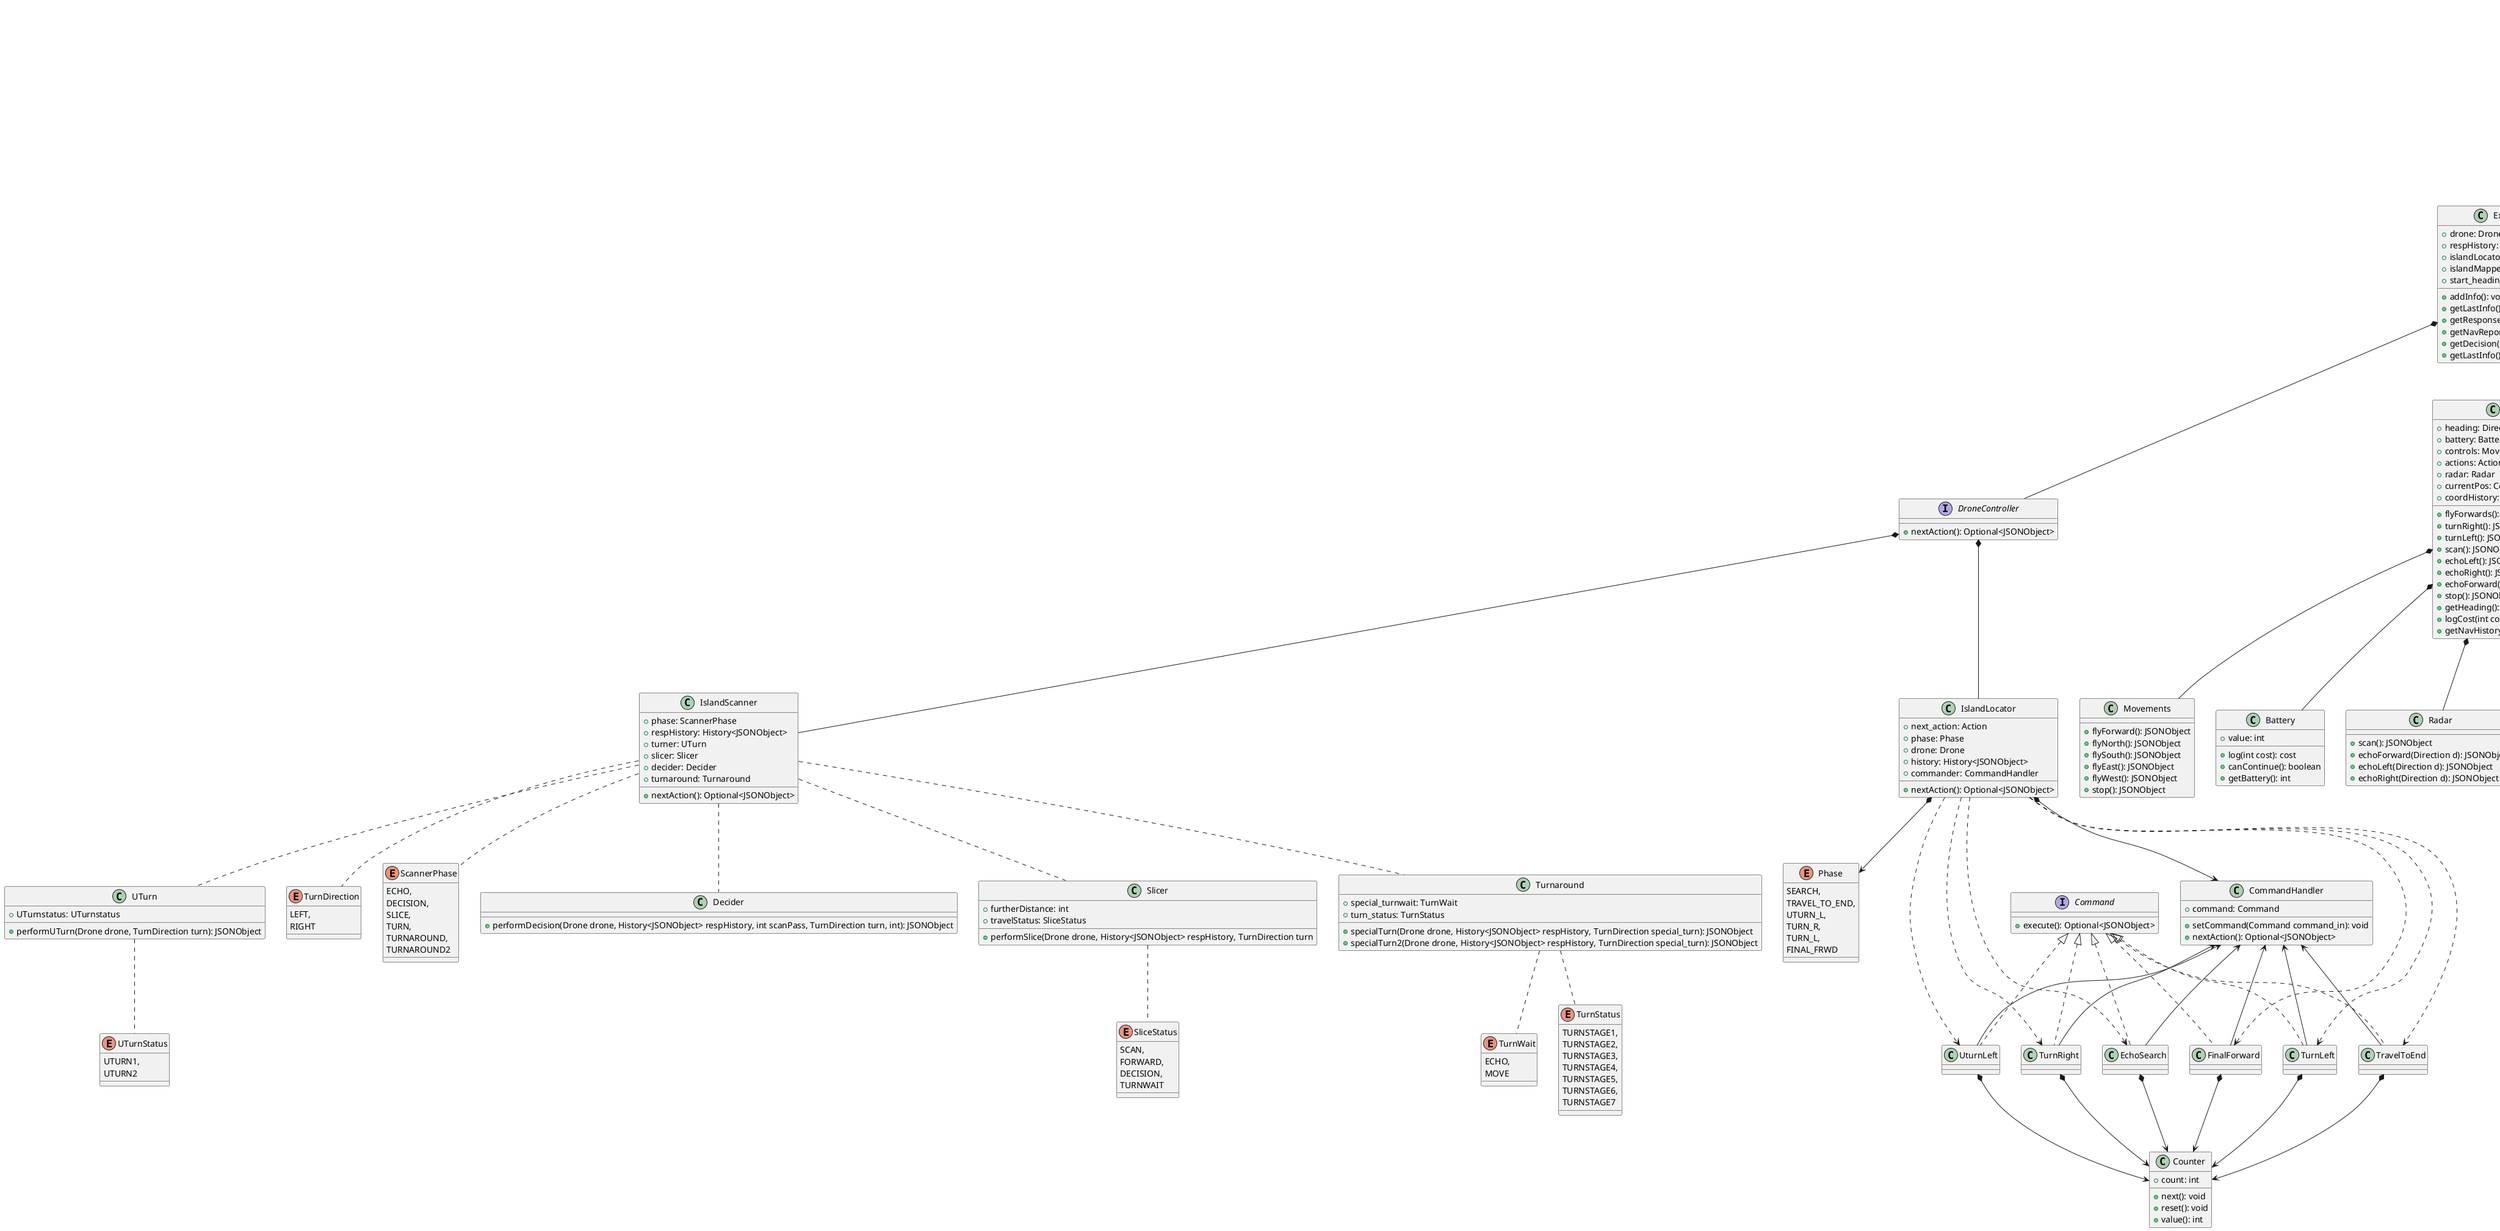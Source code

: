 @startuml
class Explorer {
  +manager: ExplorationManager
  +siteTracker: SiteTracker
  +initialize(): void
  +takeDecision(): String
  +deliverFinalReport(): String
}

class ExplorationManager {
  +drone: Drone
  +respHistory: ResponseHistory
  +islandLocator: DroneController
  +islandMapper: DroneController
  +start_heading: Direction
  +addInfo(): void
  +getLastInfo(): void
  +getResponseReport(): List<JSONObject>
  +getNavReport(): List<Coordinate>
  +getDecision(): JSONObject
  +getLastInfo(): JSONObject
}

interface History {
  +addItem(T item): void
	+getLast(): T
	+getItems(int offset): List<T>
	+getItems(int start, int end): List<T> 
	+getSize():int 
}

interface DroneController {
  +nextAction(): Optional<JSONObject>
}

interface PointOfInterest {
  +id(): String
  +coord(): Coordinate
}

class ResponseHistory {
  +responseHistory: ArrayList<JSONObject>
  +addItem(JSONObject j): void
  +getLast(): JSONObject
  +getItems(int offset): List<JSONObject>
	+getItems(int start, int end): List<JSONObject> 
	+getItem(int index): JSONObject
	+getSize():int
}

enum Phase{
  SEARCH,
	TRAVEL_TO_END,
	UTURN_L,
	TURN_R,
	TURN_L,
	FINAL_FRWD
}

class IslandLocator {
  +next_action: Action
  +phase: Phase
  +drone: Drone
  +history: History<JSONObject>
  +commander: CommandHandler
  +nextAction(): Optional<JSONObject>
}

IslandLocator *--> Phase

enum ScannerPhase{
  ECHO,
	DECISION,
	SLICE,
	TURN,
  TURNAROUND,
	TURNAROUND2
}

class IslandScanner {
  +phase: ScannerPhase
  +respHistory: History<JSONObject>
  +turner: UTurn
  +slicer: Slicer
  +decider: Decider
  +turnaround: Turnaround
  +nextAction(): Optional<JSONObject>
}

IslandScanner .. ScannerPhase

class ActionUsage {
  +echo_F: int
  +echo_R: int
  +echo_L: int
  +scan: int
  +turn_L: int
  +turn_R: int
  +fly: int
  +summary: String
  +getSummary(): String
  +log(): void
}

class SiteTracker {
  +closest_inlet: PointOfInterest
  +calculator: DistanceCalculation
  +site: Optional<PointOfInterest>
  +inlets: ArrayList<PointOfInterest>
  +getClosestInlet(): String
  +addInlet(String id, Coordinate coord): void
  +findPointsOfInterest(List<JSONObject> history, List<Coordinate> coordHistory): void
}

class Site {
  +id: String
  +coord: Coordinate
  +id(): String
  +coord(): Coordinate
}

class Drone {
  +heading: Direction
  +battery: Battery
  +controls: Movements
  +actions: ActionUsage
  +radar: Radar
  +currentPos: Coordinate
  +coordHistory: NavHistory
  +flyForwards(): JSONObject
  +turnRight(): JSONObject
  +turnLeft(): JSONObject
  +scan(): JSONObject
  +echoLeft(): JSONObject
  +echoRight(): JSONObject
  +echoForward(): JSONObject
  +stop(): JSONObject
  +getHeading(): Direction
  +logCost(int cost): void
  +getNavHistory(): List<Coordinate>
}

enum Direction {
  NORTH,
  SOUTH,
  EAST,
  WEST
}

class Inlet {
  +id: String
  +coordinate: Coordinate
  +id(): String
  +coord(): Coordinate
}

class Movements {
  +flyForward(): JSONObject
  +flyNorth(): JSONObject
  +flySouth(): JSONObject
  +flyEast(): JSONObject
  +flyWest(): JSONObject
  +stop(): JSONObject
}

class NavHistory {
  +navHistory: ArrayList<Coordinate>
  +addItem(Coordinate c): void
  +getLast(): Coordinate
  +getItems(int offset): List<Coordinate>
	+getItems(int start, int end): List<Coordinate>
	+getItem(int index): Coordinate
	+getSize():int
}
class Coordinate {
  +x: int
  +y: int
  +x(): int
  +y(): int
  +toString(): String
  +equalTo(Coordinate c): boolean
}

class DistanceCalculation {
  +distance(Coordinate c1, Coordinate c2): double
  +returnClosestInlet(List<PointOfInterest> inlets, PointOfInterest site): PointOfInterest
}

class Battery {
  +value: int
  +log(int cost): cost
  +canContinue(): boolean
  +getBattery(): int
}

class Radar {
  +scan(): JSONObject
  +echoForward(Direction d): JSONObject
  +echoLeft(Direction d): JSONObject
  +echoRight(Direction d): JSONObject
}

enum Action {
  TRIGHT 
  TLEFT 
  FORWARD 
  ECHO_FORWARD 
  ECHO_RIGHT 
  ECHO_LEFT 
  SCAN
}

class Decider {
  +performDecision(Drone drone, History<JSONObject> respHistory, int scanPass, TurnDirection turn, int): JSONObject
  
}
class Slicer {
  +furtherDistance: int
  +travelStatus: SliceStatus
  +performSlice(Drone drone, History<JSONObject> respHistory, TurnDirection turn
}
enum SliceStatus{
  SCAN,
  FORWARD,
  DECISION,
  TURNWAIT
}
Slicer .. SliceStatus
class Turnaround {
  +special_turnwait: TurnWait
  +turn_status: TurnStatus
  +specialTurn(Drone drone, History<JSONObject> respHistory, TurnDirection special_turn): JSONObject
  +specialTurn2(Drone drone, History<JSONObject> respHistory, TurnDirection special_turn): JSONObject
}
enum TurnWait{
  ECHO,
  MOVE
}
enum TurnStatus{
    TURNSTAGE1,
		TURNSTAGE2,
		TURNSTAGE3,
		TURNSTAGE4,
		TURNSTAGE5,
		TURNSTAGE6,
		TURNSTAGE7
}
Turnaround .. TurnWait
Turnaround .. TurnStatus
enum UTurnStatus{
  UTURN1,
  UTURN2
}
class UTurn{
  +UTurnstatus: UTurnstatus
  +performUTurn(Drone drone, TurnDirection turn): JSONObject
}
UTurn .. UTurnStatus
class Runner{
  +main(): void
}
class EchoSearch{
  /'
  +drone: Drone 
  +stage: Counter
  +decision: Optional<JSONObject>
  +history: History<JSONObject>
  +execute(): Optional<JSONObject>
  '/
}
class FinalForward{
  /'
  +drone: Drone 
  +stage: Counter
  +decision: Optional<JSONObject>
  +history: History<JSONObject>
  +execute(): Optional<JSONObject>
  '/
}
class TravelToEnd{
  /'
  +drone: Drone 
  +stage: Counter
  +decision: Optional<JSONObject>
  +history: History<JSONObject>
  +distance: int
  +execute(): Optional<JSONObject>
  '/
}
interface Command{
  +execute(): Optional<JSONObject>
}
class TurnLeft{
  /'
  +drone: Drone 
  +stage: Counter
  +decision: Optional<JSONObject>
  +execute(): Optional<JSONObject>
  '/
}
class UturnLeft{
  /'
  +drone: Drone 
  +stage: Counter
  +decision: Optional<JSONObject>
  +execute(): Optional<JSONObject>
  '/
}
class TurnRight{
  /'
  +drone: Drone 
  +stage: Counter
  +decision: Optional<JSONObject>
  +execute(): Optional<JSONObject>
  '/
}
class CommandHandler{
  +command: Command
  +setCommand(Command command_in): void
  +nextAction(): Optional<JSONObject>
}
enum TurnDirection{
  LEFT,
  RIGHT
}
class Counter{
  +count: int
  +next(): void
  +reset(): void
  +value(): int
}

Explorer *-- ExplorationManager
ExplorationManager *-- DroneController
DroneController *-- IslandScanner
DroneController *-- IslandLocator
ExplorationManager *-- History
Explorer *-- SiteTracker
SiteTracker *-- PointOfInterest
SiteTracker *-- DistanceCalculation
PointOfInterest *-- Site
PointOfInterest *-- Inlet
History *-- ResponseHistory
History *-- NavHistory
ExplorationManager *-- Drone
Drone *-- ActionUsage
Drone *-- Direction
Drone *-- Movements
Drone *-- History
Drone *-- Battery
NavHistory *-- Coordinate
Drone *-- Radar
ActionUsage *-- Action
IslandScanner .. Decider
IslandScanner .. Slicer
IslandScanner .. Turnaround
IslandScanner .. UTurn
Runner .. Explorer
Command <|.. EchoSearch
Command <|.. FinalForward
Command <|.. TravelToEnd
Command <|.. TurnLeft
Command <|.. UturnLeft
Command <|.. TurnRight
CommandHandler <-- EchoSearch
CommandHandler <-- FinalForward
CommandHandler <-- TravelToEnd
CommandHandler <-- TurnLeft
CommandHandler <-- UturnLeft
CommandHandler <-- TurnRight
IslandLocator ..> EchoSearch
IslandLocator ..> FinalForward
IslandLocator ..> TravelToEnd
IslandLocator ..> TurnLeft
IslandLocator ..> UturnLeft
IslandLocator ..> TurnRight
IslandLocator *--> CommandHandler
IslandScanner .. TurnDirection
EchoSearch *--> Counter
FinalForward *--> Counter
TurnRight *--> Counter
TravelToEnd *--> Counter
TurnLeft *--> Counter
UturnLeft *--> Counter


@enduml
